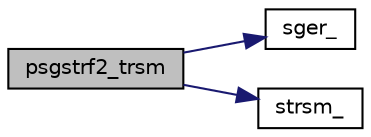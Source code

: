 digraph "psgstrf2_trsm"
{
 // LATEX_PDF_SIZE
  edge [fontname="Helvetica",fontsize="10",labelfontname="Helvetica",labelfontsize="10"];
  node [fontname="Helvetica",fontsize="10",shape=record];
  rankdir="LR";
  Node1 [label="psgstrf2_trsm",height=0.2,width=0.4,color="black", fillcolor="grey75", style="filled", fontcolor="black",tooltip=" "];
  Node1 -> Node2 [color="midnightblue",fontsize="10",style="solid",fontname="Helvetica"];
  Node2 [label="sger_",height=0.2,width=0.4,color="black", fillcolor="white", style="filled",URL="$superlu__sdefs_8h.html#a43cdc7a5e8d550b793ab7eb92a59548f",tooltip=" "];
  Node1 -> Node3 [color="midnightblue",fontsize="10",style="solid",fontname="Helvetica"];
  Node3 [label="strsm_",height=0.2,width=0.4,color="black", fillcolor="white", style="filled",URL="$superlu__sdefs_8h.html#a598bb749a3e8df087d86e2a0bd9b530c",tooltip=" "];
}
